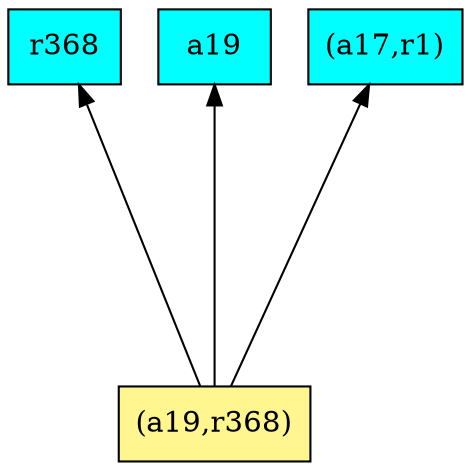 digraph G {
rankdir=BT;ranksep="2.0";
"r368" [shape=record,fillcolor=cyan,style=filled,label="{r368}"];
"a19" [shape=record,fillcolor=cyan,style=filled,label="{a19}"];
"(a19,r368)" [shape=record,fillcolor=khaki1,style=filled,label="{(a19,r368)}"];
"(a17,r1)" [shape=record,fillcolor=cyan,style=filled,label="{(a17,r1)}"];
"(a19,r368)" -> "r368"
"(a19,r368)" -> "a19"
"(a19,r368)" -> "(a17,r1)"
}